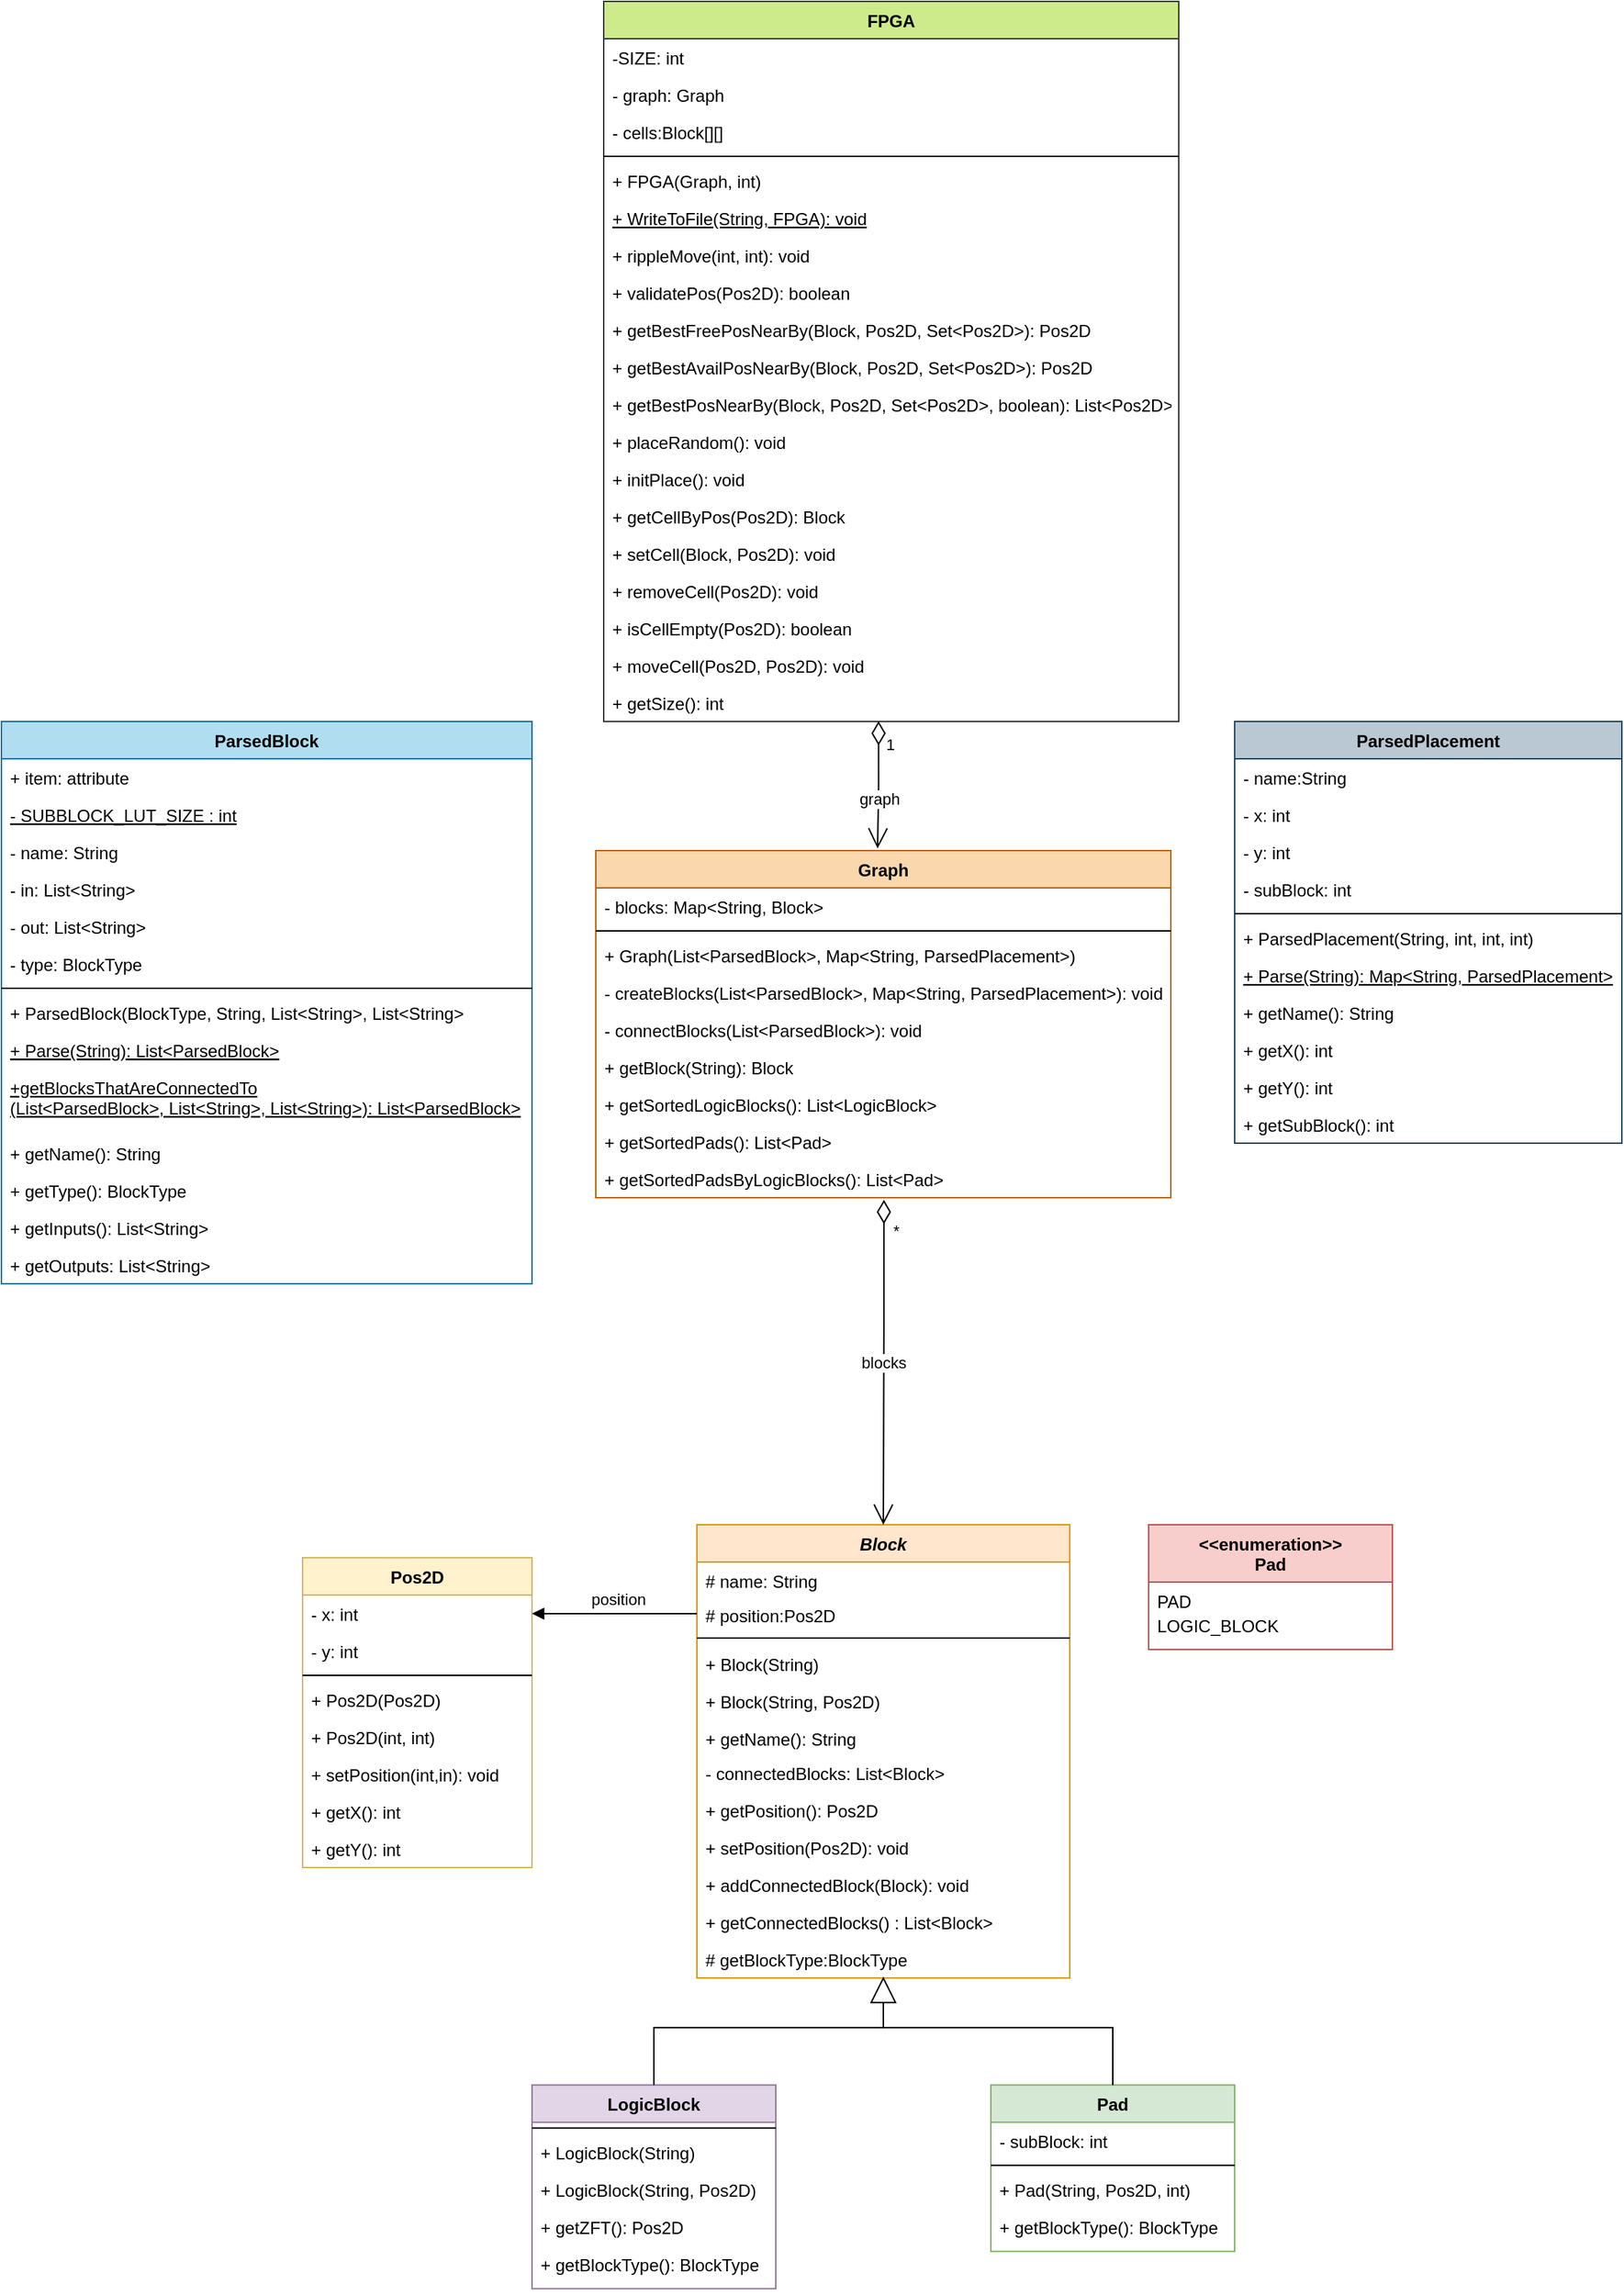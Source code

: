 <mxfile version="16.6.4" type="device"><diagram id="C5RBs43oDa-KdzZeNtuy" name="Page-1"><mxGraphModel dx="3405" dy="2570" grid="1" gridSize="5" guides="1" tooltips="1" connect="1" arrows="1" fold="1" page="1" pageScale="1" pageWidth="827" pageHeight="1169" math="0" shadow="0"><root><mxCell id="WIyWlLk6GJQsqaUBKTNV-0"/><mxCell id="WIyWlLk6GJQsqaUBKTNV-1" parent="WIyWlLk6GJQsqaUBKTNV-0"/><mxCell id="8U-oapkCLH1-JTBRNL6n-4" value="Block" style="swimlane;fontStyle=3;align=center;verticalAlign=top;childLayout=stackLayout;horizontal=1;startSize=26;horizontalStack=0;resizeParent=1;resizeParentMax=0;resizeLast=0;collapsible=1;marginBottom=0;fillColor=#ffe6cc;strokeColor=#d79b00;" parent="WIyWlLk6GJQsqaUBKTNV-1" vertex="1"><mxGeometry x="395" y="680" width="260" height="316" as="geometry"/></mxCell><mxCell id="8U-oapkCLH1-JTBRNL6n-5" value="# name: String" style="text;strokeColor=none;fillColor=none;align=left;verticalAlign=top;spacingLeft=4;spacingRight=4;overflow=hidden;rotatable=0;points=[[0,0.5],[1,0.5]];portConstraint=eastwest;" parent="8U-oapkCLH1-JTBRNL6n-4" vertex="1"><mxGeometry y="26" width="260" height="24" as="geometry"/></mxCell><mxCell id="8U-oapkCLH1-JTBRNL6n-16" value="# position:Pos2D" style="text;strokeColor=none;fillColor=none;align=left;verticalAlign=top;spacingLeft=4;spacingRight=4;overflow=hidden;rotatable=0;points=[[0,0.5],[1,0.5]];portConstraint=eastwest;" parent="8U-oapkCLH1-JTBRNL6n-4" vertex="1"><mxGeometry y="50" width="260" height="24" as="geometry"/></mxCell><mxCell id="8U-oapkCLH1-JTBRNL6n-6" value="" style="line;strokeWidth=1;fillColor=none;align=left;verticalAlign=middle;spacingTop=-1;spacingLeft=3;spacingRight=3;rotatable=0;labelPosition=right;points=[];portConstraint=eastwest;" parent="8U-oapkCLH1-JTBRNL6n-4" vertex="1"><mxGeometry y="74" width="260" height="10" as="geometry"/></mxCell><mxCell id="bsqhXnOTv-hMXxVA7h2I-24" value="+ Block(String)" style="text;strokeColor=none;fillColor=none;align=left;verticalAlign=top;spacingLeft=4;spacingRight=4;overflow=hidden;rotatable=0;points=[[0,0.5],[1,0.5]];portConstraint=eastwest;" vertex="1" parent="8U-oapkCLH1-JTBRNL6n-4"><mxGeometry y="84" width="260" height="26" as="geometry"/></mxCell><mxCell id="bsqhXnOTv-hMXxVA7h2I-27" value="+ Block(String, Pos2D)" style="text;strokeColor=none;fillColor=none;align=left;verticalAlign=top;spacingLeft=4;spacingRight=4;overflow=hidden;rotatable=0;points=[[0,0.5],[1,0.5]];portConstraint=eastwest;" vertex="1" parent="8U-oapkCLH1-JTBRNL6n-4"><mxGeometry y="110" width="260" height="26" as="geometry"/></mxCell><mxCell id="8U-oapkCLH1-JTBRNL6n-7" value="+ getName(): String" style="text;strokeColor=none;fillColor=none;align=left;verticalAlign=top;spacingLeft=4;spacingRight=4;overflow=hidden;rotatable=0;points=[[0,0.5],[1,0.5]];portConstraint=eastwest;" parent="8U-oapkCLH1-JTBRNL6n-4" vertex="1"><mxGeometry y="136" width="260" height="24" as="geometry"/></mxCell><mxCell id="8U-oapkCLH1-JTBRNL6n-18" value="- connectedBlocks: List&lt;Block&gt;" style="text;strokeColor=none;fillColor=none;align=left;verticalAlign=top;spacingLeft=4;spacingRight=4;overflow=hidden;rotatable=0;points=[[0,0.5],[1,0.5]];portConstraint=eastwest;" parent="8U-oapkCLH1-JTBRNL6n-4" vertex="1"><mxGeometry y="160" width="260" height="26" as="geometry"/></mxCell><mxCell id="8U-oapkCLH1-JTBRNL6n-19" value="+ getPosition(): Pos2D " style="text;strokeColor=none;fillColor=none;align=left;verticalAlign=top;spacingLeft=4;spacingRight=4;overflow=hidden;rotatable=0;points=[[0,0.5],[1,0.5]];portConstraint=eastwest;" parent="8U-oapkCLH1-JTBRNL6n-4" vertex="1"><mxGeometry y="186" width="260" height="26" as="geometry"/></mxCell><mxCell id="8U-oapkCLH1-JTBRNL6n-20" value="+ setPosition(Pos2D): void" style="text;strokeColor=none;fillColor=none;align=left;verticalAlign=top;spacingLeft=4;spacingRight=4;overflow=hidden;rotatable=0;points=[[0,0.5],[1,0.5]];portConstraint=eastwest;" parent="8U-oapkCLH1-JTBRNL6n-4" vertex="1"><mxGeometry y="212" width="260" height="26" as="geometry"/></mxCell><mxCell id="8U-oapkCLH1-JTBRNL6n-21" value="+ addConnectedBlock(Block): void" style="text;strokeColor=none;fillColor=none;align=left;verticalAlign=top;spacingLeft=4;spacingRight=4;overflow=hidden;rotatable=0;points=[[0,0.5],[1,0.5]];portConstraint=eastwest;" parent="8U-oapkCLH1-JTBRNL6n-4" vertex="1"><mxGeometry y="238" width="260" height="26" as="geometry"/></mxCell><mxCell id="8U-oapkCLH1-JTBRNL6n-22" value="+ getConnectedBlocks() : List&lt;Block&gt;" style="text;strokeColor=none;fillColor=none;align=left;verticalAlign=top;spacingLeft=4;spacingRight=4;overflow=hidden;rotatable=0;points=[[0,0.5],[1,0.5]];portConstraint=eastwest;" parent="8U-oapkCLH1-JTBRNL6n-4" vertex="1"><mxGeometry y="264" width="260" height="26" as="geometry"/></mxCell><mxCell id="8U-oapkCLH1-JTBRNL6n-23" value="# getBlockType:BlockType" style="text;strokeColor=none;fillColor=none;align=left;verticalAlign=top;spacingLeft=4;spacingRight=4;overflow=hidden;rotatable=0;points=[[0,0.5],[1,0.5]];portConstraint=eastwest;" parent="8U-oapkCLH1-JTBRNL6n-4" vertex="1"><mxGeometry y="290" width="260" height="26" as="geometry"/></mxCell><mxCell id="8U-oapkCLH1-JTBRNL6n-24" value="LogicBlock" style="swimlane;fontStyle=1;align=center;verticalAlign=top;childLayout=stackLayout;horizontal=1;startSize=26;horizontalStack=0;resizeParent=1;resizeParentMax=0;resizeLast=0;collapsible=1;marginBottom=0;fillColor=#e1d5e7;strokeColor=#9673a6;" parent="WIyWlLk6GJQsqaUBKTNV-1" vertex="1"><mxGeometry x="280" y="1070.61" width="170" height="142" as="geometry"/></mxCell><mxCell id="8U-oapkCLH1-JTBRNL6n-26" value="" style="line;strokeWidth=1;fillColor=none;align=left;verticalAlign=middle;spacingTop=-1;spacingLeft=3;spacingRight=3;rotatable=0;labelPosition=right;points=[];portConstraint=eastwest;" parent="8U-oapkCLH1-JTBRNL6n-24" vertex="1"><mxGeometry y="26" width="170" height="8" as="geometry"/></mxCell><mxCell id="bsqhXnOTv-hMXxVA7h2I-30" value="+ LogicBlock(String)" style="text;strokeColor=none;fillColor=none;align=left;verticalAlign=top;spacingLeft=4;spacingRight=4;overflow=hidden;rotatable=0;points=[[0,0.5],[1,0.5]];portConstraint=eastwest;" vertex="1" parent="8U-oapkCLH1-JTBRNL6n-24"><mxGeometry y="34" width="170" height="26" as="geometry"/></mxCell><mxCell id="bsqhXnOTv-hMXxVA7h2I-31" value="+ LogicBlock(String, Pos2D)" style="text;strokeColor=none;fillColor=none;align=left;verticalAlign=top;spacingLeft=4;spacingRight=4;overflow=hidden;rotatable=0;points=[[0,0.5],[1,0.5]];portConstraint=eastwest;" vertex="1" parent="8U-oapkCLH1-JTBRNL6n-24"><mxGeometry y="60" width="170" height="26" as="geometry"/></mxCell><mxCell id="8U-oapkCLH1-JTBRNL6n-27" value="+ getZFT(): Pos2D" style="text;strokeColor=none;fillColor=none;align=left;verticalAlign=top;spacingLeft=4;spacingRight=4;overflow=hidden;rotatable=0;points=[[0,0.5],[1,0.5]];portConstraint=eastwest;" parent="8U-oapkCLH1-JTBRNL6n-24" vertex="1"><mxGeometry y="86" width="170" height="26" as="geometry"/></mxCell><mxCell id="8U-oapkCLH1-JTBRNL6n-28" value="+ getBlockType(): BlockType" style="text;strokeColor=none;fillColor=none;align=left;verticalAlign=top;spacingLeft=4;spacingRight=4;overflow=hidden;rotatable=0;points=[[0,0.5],[1,0.5]];portConstraint=eastwest;" parent="8U-oapkCLH1-JTBRNL6n-24" vertex="1"><mxGeometry y="112" width="170" height="30" as="geometry"/></mxCell><mxCell id="8U-oapkCLH1-JTBRNL6n-29" value="Pad" style="swimlane;fontStyle=1;align=center;verticalAlign=top;childLayout=stackLayout;horizontal=1;startSize=26;horizontalStack=0;resizeParent=1;resizeParentMax=0;resizeLast=0;collapsible=1;marginBottom=0;fillColor=#d5e8d4;strokeColor=#82b366;" parent="WIyWlLk6GJQsqaUBKTNV-1" vertex="1"><mxGeometry x="600" y="1070.61" width="170" height="116" as="geometry"/></mxCell><mxCell id="8U-oapkCLH1-JTBRNL6n-33" value="- subBlock: int" style="text;align=left;verticalAlign=top;spacingLeft=4;spacingRight=4;overflow=hidden;rotatable=0;points=[[0,0.5],[1,0.5]];portConstraint=eastwest;" parent="8U-oapkCLH1-JTBRNL6n-29" vertex="1"><mxGeometry y="26" width="170" height="26" as="geometry"/></mxCell><mxCell id="8U-oapkCLH1-JTBRNL6n-30" value="" style="line;strokeWidth=1;fillColor=none;align=left;verticalAlign=middle;spacingTop=-1;spacingLeft=3;spacingRight=3;rotatable=0;labelPosition=right;points=[];portConstraint=eastwest;" parent="8U-oapkCLH1-JTBRNL6n-29" vertex="1"><mxGeometry y="52" width="170" height="8" as="geometry"/></mxCell><mxCell id="bsqhXnOTv-hMXxVA7h2I-28" value="+ Pad(String, Pos2D, int)" style="text;strokeColor=none;fillColor=none;align=left;verticalAlign=top;spacingLeft=4;spacingRight=4;overflow=hidden;rotatable=0;points=[[0,0.5],[1,0.5]];portConstraint=eastwest;" vertex="1" parent="8U-oapkCLH1-JTBRNL6n-29"><mxGeometry y="60" width="170" height="26" as="geometry"/></mxCell><mxCell id="8U-oapkCLH1-JTBRNL6n-32" value="+ getBlockType(): BlockType" style="text;strokeColor=none;fillColor=none;align=left;verticalAlign=top;spacingLeft=4;spacingRight=4;overflow=hidden;rotatable=0;points=[[0,0.5],[1,0.5]];portConstraint=eastwest;" parent="8U-oapkCLH1-JTBRNL6n-29" vertex="1"><mxGeometry y="86" width="170" height="30" as="geometry"/></mxCell><mxCell id="8U-oapkCLH1-JTBRNL6n-34" value="" style="endArrow=block;endSize=16;endFill=0;html=1;rounded=0;exitX=0.5;exitY=0;exitDx=0;exitDy=0;" parent="WIyWlLk6GJQsqaUBKTNV-1" source="8U-oapkCLH1-JTBRNL6n-24" edge="1"><mxGeometry x="-0.285" y="47" width="160" relative="1" as="geometry"><mxPoint x="585" y="1290.61" as="sourcePoint"/><mxPoint x="525" y="995" as="targetPoint"/><Array as="points"><mxPoint x="365" y="1030.61"/><mxPoint x="525" y="1030.61"/></Array><mxPoint as="offset"/></mxGeometry></mxCell><mxCell id="8U-oapkCLH1-JTBRNL6n-37" value="" style="endArrow=none;html=1;rounded=0;entryX=0.5;entryY=0;entryDx=0;entryDy=0;" parent="WIyWlLk6GJQsqaUBKTNV-1" target="8U-oapkCLH1-JTBRNL6n-29" edge="1"><mxGeometry width="50" height="50" relative="1" as="geometry"><mxPoint x="525" y="1030.61" as="sourcePoint"/><mxPoint x="685" y="1030.61" as="targetPoint"/><Array as="points"><mxPoint x="685" y="1030.61"/></Array></mxGeometry></mxCell><mxCell id="8U-oapkCLH1-JTBRNL6n-38" value="Pos2D" style="swimlane;fontStyle=1;align=center;verticalAlign=top;childLayout=stackLayout;horizontal=1;startSize=26;horizontalStack=0;resizeParent=1;resizeParentMax=0;resizeLast=0;collapsible=1;marginBottom=0;fillColor=#fff2cc;strokeColor=#d6b656;" parent="WIyWlLk6GJQsqaUBKTNV-1" vertex="1"><mxGeometry x="120" y="703" width="160" height="216" as="geometry"/></mxCell><mxCell id="8U-oapkCLH1-JTBRNL6n-39" value="- x: int" style="text;strokeColor=none;fillColor=none;align=left;verticalAlign=top;spacingLeft=4;spacingRight=4;overflow=hidden;rotatable=0;points=[[0,0.5],[1,0.5]];portConstraint=eastwest;" parent="8U-oapkCLH1-JTBRNL6n-38" vertex="1"><mxGeometry y="26" width="160" height="26" as="geometry"/></mxCell><mxCell id="8U-oapkCLH1-JTBRNL6n-42" value="- y: int" style="text;strokeColor=none;fillColor=none;align=left;verticalAlign=top;spacingLeft=4;spacingRight=4;overflow=hidden;rotatable=0;points=[[0,0.5],[1,0.5]];portConstraint=eastwest;" parent="8U-oapkCLH1-JTBRNL6n-38" vertex="1"><mxGeometry y="52" width="160" height="26" as="geometry"/></mxCell><mxCell id="8U-oapkCLH1-JTBRNL6n-40" value="" style="line;strokeWidth=1;fillColor=none;align=left;verticalAlign=middle;spacingTop=-1;spacingLeft=3;spacingRight=3;rotatable=0;labelPosition=right;points=[];portConstraint=eastwest;" parent="8U-oapkCLH1-JTBRNL6n-38" vertex="1"><mxGeometry y="78" width="160" height="8" as="geometry"/></mxCell><mxCell id="bsqhXnOTv-hMXxVA7h2I-32" value="+ Pos2D(Pos2D)" style="text;strokeColor=none;fillColor=none;align=left;verticalAlign=top;spacingLeft=4;spacingRight=4;overflow=hidden;rotatable=0;points=[[0,0.5],[1,0.5]];portConstraint=eastwest;" vertex="1" parent="8U-oapkCLH1-JTBRNL6n-38"><mxGeometry y="86" width="160" height="26" as="geometry"/></mxCell><mxCell id="bsqhXnOTv-hMXxVA7h2I-33" value="+ Pos2D(int, int)" style="text;strokeColor=none;fillColor=none;align=left;verticalAlign=top;spacingLeft=4;spacingRight=4;overflow=hidden;rotatable=0;points=[[0,0.5],[1,0.5]];portConstraint=eastwest;" vertex="1" parent="8U-oapkCLH1-JTBRNL6n-38"><mxGeometry y="112" width="160" height="26" as="geometry"/></mxCell><mxCell id="8U-oapkCLH1-JTBRNL6n-41" value="+ setPosition(int,in): void" style="text;strokeColor=none;fillColor=none;align=left;verticalAlign=top;spacingLeft=4;spacingRight=4;overflow=hidden;rotatable=0;points=[[0,0.5],[1,0.5]];portConstraint=eastwest;" parent="8U-oapkCLH1-JTBRNL6n-38" vertex="1"><mxGeometry y="138" width="160" height="26" as="geometry"/></mxCell><mxCell id="8U-oapkCLH1-JTBRNL6n-43" value="+ getX(): int" style="text;strokeColor=none;fillColor=none;align=left;verticalAlign=top;spacingLeft=4;spacingRight=4;overflow=hidden;rotatable=0;points=[[0,0.5],[1,0.5]];portConstraint=eastwest;" parent="8U-oapkCLH1-JTBRNL6n-38" vertex="1"><mxGeometry y="164" width="160" height="26" as="geometry"/></mxCell><mxCell id="8U-oapkCLH1-JTBRNL6n-45" value="+ getY(): int" style="text;strokeColor=none;fillColor=none;align=left;verticalAlign=top;spacingLeft=4;spacingRight=4;overflow=hidden;rotatable=0;points=[[0,0.5],[1,0.5]];portConstraint=eastwest;" parent="8U-oapkCLH1-JTBRNL6n-38" vertex="1"><mxGeometry y="190" width="160" height="26" as="geometry"/></mxCell><mxCell id="8U-oapkCLH1-JTBRNL6n-60" value="&lt;&lt;enumeration&gt;&gt;&#xA;Pad" style="swimlane;fontStyle=1;align=center;verticalAlign=top;childLayout=stackLayout;horizontal=1;startSize=40;horizontalStack=0;resizeParent=1;resizeParentMax=0;resizeLast=0;collapsible=1;marginBottom=0;fillColor=#f8cecc;strokeColor=#b85450;" parent="WIyWlLk6GJQsqaUBKTNV-1" vertex="1"><mxGeometry x="710" y="680" width="170" height="87" as="geometry"><mxRectangle x="610" y="65" width="130" height="40" as="alternateBounds"/></mxGeometry></mxCell><mxCell id="8U-oapkCLH1-JTBRNL6n-61" value="PAD" style="text;align=left;verticalAlign=top;spacingLeft=4;spacingRight=4;overflow=hidden;rotatable=0;points=[[0,0.5],[1,0.5]];portConstraint=eastwest;" parent="8U-oapkCLH1-JTBRNL6n-60" vertex="1"><mxGeometry y="40" width="170" height="17" as="geometry"/></mxCell><mxCell id="8U-oapkCLH1-JTBRNL6n-63" value="LOGIC_BLOCK" style="text;strokeColor=none;fillColor=none;align=left;verticalAlign=top;spacingLeft=4;spacingRight=4;overflow=hidden;rotatable=0;points=[[0,0.5],[1,0.5]];portConstraint=eastwest;" parent="8U-oapkCLH1-JTBRNL6n-60" vertex="1"><mxGeometry y="57" width="170" height="30" as="geometry"/></mxCell><mxCell id="8U-oapkCLH1-JTBRNL6n-68" value="Graph" style="swimlane;fontStyle=1;align=center;verticalAlign=top;childLayout=stackLayout;horizontal=1;startSize=26;horizontalStack=0;resizeParent=1;resizeParentMax=0;resizeLast=0;collapsible=1;marginBottom=0;fillColor=#fad7ac;strokeColor=#b46504;" parent="WIyWlLk6GJQsqaUBKTNV-1" vertex="1"><mxGeometry x="324.5" y="210" width="401" height="242" as="geometry"/></mxCell><mxCell id="8U-oapkCLH1-JTBRNL6n-69" value="- blocks: Map&lt;String, Block&gt;" style="text;strokeColor=none;fillColor=none;align=left;verticalAlign=top;spacingLeft=4;spacingRight=4;overflow=hidden;rotatable=0;points=[[0,0.5],[1,0.5]];portConstraint=eastwest;" parent="8U-oapkCLH1-JTBRNL6n-68" vertex="1"><mxGeometry y="26" width="401" height="26" as="geometry"/></mxCell><mxCell id="8U-oapkCLH1-JTBRNL6n-70" value="" style="line;strokeWidth=1;fillColor=none;align=left;verticalAlign=middle;spacingTop=-1;spacingLeft=3;spacingRight=3;rotatable=0;labelPosition=right;points=[];portConstraint=eastwest;" parent="8U-oapkCLH1-JTBRNL6n-68" vertex="1"><mxGeometry y="52" width="401" height="8" as="geometry"/></mxCell><mxCell id="bsqhXnOTv-hMXxVA7h2I-34" value="+ Graph(List&lt;ParsedBlock&gt;, Map&lt;String, ParsedPlacement&gt;)" style="text;strokeColor=none;fillColor=none;align=left;verticalAlign=top;spacingLeft=4;spacingRight=4;overflow=hidden;rotatable=0;points=[[0,0.5],[1,0.5]];portConstraint=eastwest;" vertex="1" parent="8U-oapkCLH1-JTBRNL6n-68"><mxGeometry y="60" width="401" height="26" as="geometry"/></mxCell><mxCell id="8U-oapkCLH1-JTBRNL6n-71" value="- createBlocks(List&lt;ParsedBlock&gt;, Map&lt;String, ParsedPlacement&gt;): void" style="text;strokeColor=none;fillColor=none;align=left;verticalAlign=top;spacingLeft=4;spacingRight=4;overflow=hidden;rotatable=0;points=[[0,0.5],[1,0.5]];portConstraint=eastwest;" parent="8U-oapkCLH1-JTBRNL6n-68" vertex="1"><mxGeometry y="86" width="401" height="26" as="geometry"/></mxCell><mxCell id="8U-oapkCLH1-JTBRNL6n-72" value="- connectBlocks(List&lt;ParsedBlock&gt;): void " style="text;strokeColor=none;fillColor=none;align=left;verticalAlign=top;spacingLeft=4;spacingRight=4;overflow=hidden;rotatable=0;points=[[0,0.5],[1,0.5]];portConstraint=eastwest;" parent="8U-oapkCLH1-JTBRNL6n-68" vertex="1"><mxGeometry y="112" width="401" height="26" as="geometry"/></mxCell><mxCell id="8U-oapkCLH1-JTBRNL6n-76" value="+ getBlock(String): Block" style="text;strokeColor=none;fillColor=none;align=left;verticalAlign=top;spacingLeft=4;spacingRight=4;overflow=hidden;rotatable=0;points=[[0,0.5],[1,0.5]];portConstraint=eastwest;" parent="8U-oapkCLH1-JTBRNL6n-68" vertex="1"><mxGeometry y="138" width="401" height="26" as="geometry"/></mxCell><mxCell id="8U-oapkCLH1-JTBRNL6n-73" value="+ getSortedLogicBlocks(): List&lt;LogicBlock&gt; " style="text;strokeColor=none;fillColor=none;align=left;verticalAlign=top;spacingLeft=4;spacingRight=4;overflow=hidden;rotatable=0;points=[[0,0.5],[1,0.5]];portConstraint=eastwest;" parent="8U-oapkCLH1-JTBRNL6n-68" vertex="1"><mxGeometry y="164" width="401" height="26" as="geometry"/></mxCell><mxCell id="8U-oapkCLH1-JTBRNL6n-74" value="+ getSortedPads(): List&lt;Pad&gt;" style="text;strokeColor=none;fillColor=none;align=left;verticalAlign=top;spacingLeft=4;spacingRight=4;overflow=hidden;rotatable=0;points=[[0,0.5],[1,0.5]];portConstraint=eastwest;" parent="8U-oapkCLH1-JTBRNL6n-68" vertex="1"><mxGeometry y="190" width="401" height="26" as="geometry"/></mxCell><mxCell id="8U-oapkCLH1-JTBRNL6n-75" value="+ getSortedPadsByLogicBlocks(): List&lt;Pad&gt;" style="text;strokeColor=none;fillColor=none;align=left;verticalAlign=top;spacingLeft=4;spacingRight=4;overflow=hidden;rotatable=0;points=[[0,0.5],[1,0.5]];portConstraint=eastwest;" parent="8U-oapkCLH1-JTBRNL6n-68" vertex="1"><mxGeometry y="216" width="401" height="26" as="geometry"/></mxCell><mxCell id="8U-oapkCLH1-JTBRNL6n-77" value="&lt;div&gt;position&lt;/div&gt;" style="html=1;verticalAlign=bottom;endArrow=block;rounded=0;exitX=0;exitY=0.5;exitDx=0;exitDy=0;entryX=1;entryY=0.5;entryDx=0;entryDy=0;" parent="WIyWlLk6GJQsqaUBKTNV-1" source="8U-oapkCLH1-JTBRNL6n-16" target="8U-oapkCLH1-JTBRNL6n-39" edge="1"><mxGeometry x="-0.043" y="-1" width="80" relative="1" as="geometry"><mxPoint x="485" y="705" as="sourcePoint"/><mxPoint x="310" y="745" as="targetPoint"/><Array as="points"/><mxPoint as="offset"/></mxGeometry></mxCell><mxCell id="8U-oapkCLH1-JTBRNL6n-78" value="blocks" style="endArrow=open;html=1;endSize=12;startArrow=diamondThin;startSize=14;startFill=0;edgeStyle=orthogonalEdgeStyle;rounded=0;entryX=0.5;entryY=0;entryDx=0;entryDy=0;exitX=0.501;exitY=1.056;exitDx=0;exitDy=0;exitPerimeter=0;" parent="WIyWlLk6GJQsqaUBKTNV-1" source="8U-oapkCLH1-JTBRNL6n-75" target="8U-oapkCLH1-JTBRNL6n-4" edge="1"><mxGeometry relative="1" as="geometry"><mxPoint x="515" y="540" as="sourcePoint"/><mxPoint x="645" y="596" as="targetPoint"/><Array as="points"><mxPoint x="525" y="540"/><mxPoint x="525" y="540"/></Array></mxGeometry></mxCell><mxCell id="8U-oapkCLH1-JTBRNL6n-79" value="*" style="edgeLabel;resizable=0;html=1;align=left;verticalAlign=top;fillColor=none;" parent="8U-oapkCLH1-JTBRNL6n-78" connectable="0" vertex="1"><mxGeometry x="-1" relative="1" as="geometry"><mxPoint x="5" y="9" as="offset"/></mxGeometry></mxCell><mxCell id="8U-oapkCLH1-JTBRNL6n-81" value="ParsedBlock" style="swimlane;fontStyle=1;align=center;verticalAlign=top;childLayout=stackLayout;horizontal=1;startSize=26;horizontalStack=0;resizeParent=1;resizeParentMax=0;resizeLast=0;collapsible=1;marginBottom=0;fillColor=#b1ddf0;strokeColor=#10739e;" parent="WIyWlLk6GJQsqaUBKTNV-1" vertex="1"><mxGeometry x="-90" y="120" width="370" height="392" as="geometry"/></mxCell><mxCell id="8U-oapkCLH1-JTBRNL6n-100" value="+ item: attribute" style="text;strokeColor=none;fillColor=none;align=left;verticalAlign=top;spacingLeft=4;spacingRight=4;overflow=hidden;rotatable=0;points=[[0,0.5],[1,0.5]];portConstraint=eastwest;" parent="8U-oapkCLH1-JTBRNL6n-81" vertex="1"><mxGeometry y="26" width="370" height="26" as="geometry"/></mxCell><mxCell id="8U-oapkCLH1-JTBRNL6n-101" value="- SUBBLOCK_LUT_SIZE : int" style="text;strokeColor=none;fillColor=none;align=left;verticalAlign=top;spacingLeft=4;spacingRight=4;overflow=hidden;rotatable=0;points=[[0,0.5],[1,0.5]];portConstraint=eastwest;fontStyle=4" parent="8U-oapkCLH1-JTBRNL6n-81" vertex="1"><mxGeometry y="52" width="370" height="26" as="geometry"/></mxCell><mxCell id="8U-oapkCLH1-JTBRNL6n-82" value="- name: String" style="text;strokeColor=none;fillColor=none;align=left;verticalAlign=top;spacingLeft=4;spacingRight=4;overflow=hidden;rotatable=0;points=[[0,0.5],[1,0.5]];portConstraint=eastwest;" parent="8U-oapkCLH1-JTBRNL6n-81" vertex="1"><mxGeometry y="78" width="370" height="26" as="geometry"/></mxCell><mxCell id="8U-oapkCLH1-JTBRNL6n-83" value="- in: List&lt;String&gt;" style="text;strokeColor=none;fillColor=none;align=left;verticalAlign=top;spacingLeft=4;spacingRight=4;overflow=hidden;rotatable=0;points=[[0,0.5],[1,0.5]];portConstraint=eastwest;" parent="8U-oapkCLH1-JTBRNL6n-81" vertex="1"><mxGeometry y="104" width="370" height="26" as="geometry"/></mxCell><mxCell id="8U-oapkCLH1-JTBRNL6n-95" value="- out: List&lt;String&gt;" style="text;strokeColor=none;fillColor=none;align=left;verticalAlign=top;spacingLeft=4;spacingRight=4;overflow=hidden;rotatable=0;points=[[0,0.5],[1,0.5]];portConstraint=eastwest;" parent="8U-oapkCLH1-JTBRNL6n-81" vertex="1"><mxGeometry y="130" width="370" height="26" as="geometry"/></mxCell><mxCell id="8U-oapkCLH1-JTBRNL6n-96" value="- type: BlockType" style="text;strokeColor=none;fillColor=none;align=left;verticalAlign=top;spacingLeft=4;spacingRight=4;overflow=hidden;rotatable=0;points=[[0,0.5],[1,0.5]];portConstraint=eastwest;" parent="8U-oapkCLH1-JTBRNL6n-81" vertex="1"><mxGeometry y="156" width="370" height="26" as="geometry"/></mxCell><mxCell id="8U-oapkCLH1-JTBRNL6n-84" value="" style="line;strokeWidth=1;fillColor=none;align=left;verticalAlign=middle;spacingTop=-1;spacingLeft=3;spacingRight=3;rotatable=0;labelPosition=right;points=[];portConstraint=eastwest;" parent="8U-oapkCLH1-JTBRNL6n-81" vertex="1"><mxGeometry y="182" width="370" height="8" as="geometry"/></mxCell><mxCell id="bsqhXnOTv-hMXxVA7h2I-35" value="+ ParsedBlock(BlockType, String, List&lt;String&gt;, List&lt;String&gt;" style="text;strokeColor=none;fillColor=none;align=left;verticalAlign=top;spacingLeft=4;spacingRight=4;overflow=hidden;rotatable=0;points=[[0,0.5],[1,0.5]];portConstraint=eastwest;" vertex="1" parent="8U-oapkCLH1-JTBRNL6n-81"><mxGeometry y="190" width="370" height="26" as="geometry"/></mxCell><mxCell id="8U-oapkCLH1-JTBRNL6n-98" value="+ Parse(String): List&lt;ParsedBlock&gt; " style="text;strokeColor=none;fillColor=none;align=left;verticalAlign=top;spacingLeft=4;spacingRight=4;overflow=hidden;rotatable=0;points=[[0,0.5],[1,0.5]];portConstraint=eastwest;fontStyle=4" parent="8U-oapkCLH1-JTBRNL6n-81" vertex="1"><mxGeometry y="216" width="370" height="26" as="geometry"/></mxCell><mxCell id="8U-oapkCLH1-JTBRNL6n-99" value="+getBlocksThatAreConnectedTo&#xA;(List&lt;ParsedBlock&gt;, List&lt;String&gt;, List&lt;String&gt;): List&lt;ParsedBlock&gt;" style="text;strokeColor=none;fillColor=none;align=left;verticalAlign=top;spacingLeft=4;spacingRight=4;overflow=hidden;rotatable=0;points=[[0,0.5],[1,0.5]];portConstraint=eastwest;fontStyle=4" parent="8U-oapkCLH1-JTBRNL6n-81" vertex="1"><mxGeometry y="242" width="370" height="46" as="geometry"/></mxCell><mxCell id="8U-oapkCLH1-JTBRNL6n-97" value="+ getName(): String" style="text;strokeColor=none;fillColor=none;align=left;verticalAlign=top;spacingLeft=4;spacingRight=4;overflow=hidden;rotatable=0;points=[[0,0.5],[1,0.5]];portConstraint=eastwest;" parent="8U-oapkCLH1-JTBRNL6n-81" vertex="1"><mxGeometry y="288" width="370" height="26" as="geometry"/></mxCell><mxCell id="8U-oapkCLH1-JTBRNL6n-85" value="+ getType(): BlockType" style="text;strokeColor=none;fillColor=none;align=left;verticalAlign=top;spacingLeft=4;spacingRight=4;overflow=hidden;rotatable=0;points=[[0,0.5],[1,0.5]];portConstraint=eastwest;" parent="8U-oapkCLH1-JTBRNL6n-81" vertex="1"><mxGeometry y="314" width="370" height="26" as="geometry"/></mxCell><mxCell id="8U-oapkCLH1-JTBRNL6n-86" value="+ getInputs(): List&lt;String&gt;" style="text;strokeColor=none;fillColor=none;align=left;verticalAlign=top;spacingLeft=4;spacingRight=4;overflow=hidden;rotatable=0;points=[[0,0.5],[1,0.5]];portConstraint=eastwest;" parent="8U-oapkCLH1-JTBRNL6n-81" vertex="1"><mxGeometry y="340" width="370" height="26" as="geometry"/></mxCell><mxCell id="8U-oapkCLH1-JTBRNL6n-87" value="+ getOutputs: List&lt;String&gt;" style="text;strokeColor=none;fillColor=none;align=left;verticalAlign=top;spacingLeft=4;spacingRight=4;overflow=hidden;rotatable=0;points=[[0,0.5],[1,0.5]];portConstraint=eastwest;" parent="8U-oapkCLH1-JTBRNL6n-81" vertex="1"><mxGeometry y="366" width="370" height="26" as="geometry"/></mxCell><mxCell id="8U-oapkCLH1-JTBRNL6n-88" value="ParsedPlacement" style="swimlane;fontStyle=1;align=center;verticalAlign=top;childLayout=stackLayout;horizontal=1;startSize=26;horizontalStack=0;resizeParent=1;resizeParentMax=0;resizeLast=0;collapsible=1;marginBottom=0;fillColor=#bac8d3;strokeColor=#23445d;" parent="WIyWlLk6GJQsqaUBKTNV-1" vertex="1"><mxGeometry x="770" y="120" width="270" height="294" as="geometry"/></mxCell><mxCell id="8U-oapkCLH1-JTBRNL6n-89" value="- name:String" style="text;strokeColor=none;fillColor=none;align=left;verticalAlign=top;spacingLeft=4;spacingRight=4;overflow=hidden;rotatable=0;points=[[0,0.5],[1,0.5]];portConstraint=eastwest;" parent="8U-oapkCLH1-JTBRNL6n-88" vertex="1"><mxGeometry y="26" width="270" height="26" as="geometry"/></mxCell><mxCell id="8U-oapkCLH1-JTBRNL6n-90" value="- x: int" style="text;strokeColor=none;fillColor=none;align=left;verticalAlign=top;spacingLeft=4;spacingRight=4;overflow=hidden;rotatable=0;points=[[0,0.5],[1,0.5]];portConstraint=eastwest;" parent="8U-oapkCLH1-JTBRNL6n-88" vertex="1"><mxGeometry y="52" width="270" height="26" as="geometry"/></mxCell><mxCell id="8U-oapkCLH1-JTBRNL6n-103" value="- y: int" style="text;strokeColor=none;fillColor=none;align=left;verticalAlign=top;spacingLeft=4;spacingRight=4;overflow=hidden;rotatable=0;points=[[0,0.5],[1,0.5]];portConstraint=eastwest;" parent="8U-oapkCLH1-JTBRNL6n-88" vertex="1"><mxGeometry y="78" width="270" height="26" as="geometry"/></mxCell><mxCell id="8U-oapkCLH1-JTBRNL6n-104" value="- subBlock: int" style="text;strokeColor=none;fillColor=none;align=left;verticalAlign=top;spacingLeft=4;spacingRight=4;overflow=hidden;rotatable=0;points=[[0,0.5],[1,0.5]];portConstraint=eastwest;" parent="8U-oapkCLH1-JTBRNL6n-88" vertex="1"><mxGeometry y="104" width="270" height="26" as="geometry"/></mxCell><mxCell id="8U-oapkCLH1-JTBRNL6n-91" value="" style="line;strokeWidth=1;fillColor=none;align=left;verticalAlign=middle;spacingTop=-1;spacingLeft=3;spacingRight=3;rotatable=0;labelPosition=right;points=[];portConstraint=eastwest;" parent="8U-oapkCLH1-JTBRNL6n-88" vertex="1"><mxGeometry y="130" width="270" height="8" as="geometry"/></mxCell><mxCell id="bsqhXnOTv-hMXxVA7h2I-36" value="+ ParsedPlacement(String, int, int, int)" style="text;strokeColor=none;fillColor=none;align=left;verticalAlign=top;spacingLeft=4;spacingRight=4;overflow=hidden;rotatable=0;points=[[0,0.5],[1,0.5]];portConstraint=eastwest;" vertex="1" parent="8U-oapkCLH1-JTBRNL6n-88"><mxGeometry y="138" width="270" height="26" as="geometry"/></mxCell><mxCell id="8U-oapkCLH1-JTBRNL6n-106" value="+ Parse(String): Map&lt;String, ParsedPlacement&gt;" style="text;strokeColor=none;fillColor=none;align=left;verticalAlign=top;spacingLeft=4;spacingRight=4;overflow=hidden;rotatable=0;points=[[0,0.5],[1,0.5]];portConstraint=eastwest;fontStyle=4" parent="8U-oapkCLH1-JTBRNL6n-88" vertex="1"><mxGeometry y="164" width="270" height="26" as="geometry"/></mxCell><mxCell id="8U-oapkCLH1-JTBRNL6n-92" value="+ getName(): String" style="text;strokeColor=none;fillColor=none;align=left;verticalAlign=top;spacingLeft=4;spacingRight=4;overflow=hidden;rotatable=0;points=[[0,0.5],[1,0.5]];portConstraint=eastwest;" parent="8U-oapkCLH1-JTBRNL6n-88" vertex="1"><mxGeometry y="190" width="270" height="26" as="geometry"/></mxCell><mxCell id="8U-oapkCLH1-JTBRNL6n-93" value="+ getX(): int" style="text;strokeColor=none;fillColor=none;align=left;verticalAlign=top;spacingLeft=4;spacingRight=4;overflow=hidden;rotatable=0;points=[[0,0.5],[1,0.5]];portConstraint=eastwest;" parent="8U-oapkCLH1-JTBRNL6n-88" vertex="1"><mxGeometry y="216" width="270" height="26" as="geometry"/></mxCell><mxCell id="8U-oapkCLH1-JTBRNL6n-94" value="+ getY(): int" style="text;strokeColor=none;fillColor=none;align=left;verticalAlign=top;spacingLeft=4;spacingRight=4;overflow=hidden;rotatable=0;points=[[0,0.5],[1,0.5]];portConstraint=eastwest;" parent="8U-oapkCLH1-JTBRNL6n-88" vertex="1"><mxGeometry y="242" width="270" height="26" as="geometry"/></mxCell><mxCell id="8U-oapkCLH1-JTBRNL6n-105" value="+ getSubBlock(): int" style="text;strokeColor=none;fillColor=none;align=left;verticalAlign=top;spacingLeft=4;spacingRight=4;overflow=hidden;rotatable=0;points=[[0,0.5],[1,0.5]];portConstraint=eastwest;" parent="8U-oapkCLH1-JTBRNL6n-88" vertex="1"><mxGeometry y="268" width="270" height="26" as="geometry"/></mxCell><mxCell id="bsqhXnOTv-hMXxVA7h2I-0" value="FPGA" style="swimlane;fontStyle=1;align=center;verticalAlign=top;childLayout=stackLayout;horizontal=1;startSize=26;horizontalStack=0;resizeParent=1;resizeParentMax=0;resizeLast=0;collapsible=1;marginBottom=0;fillColor=#cdeb8b;strokeColor=#36393d;" vertex="1" parent="WIyWlLk6GJQsqaUBKTNV-1"><mxGeometry x="330" y="-382" width="401" height="502" as="geometry"/></mxCell><mxCell id="bsqhXnOTv-hMXxVA7h2I-1" value="-SIZE: int" style="text;strokeColor=none;fillColor=none;align=left;verticalAlign=top;spacingLeft=4;spacingRight=4;overflow=hidden;rotatable=0;points=[[0,0.5],[1,0.5]];portConstraint=eastwest;" vertex="1" parent="bsqhXnOTv-hMXxVA7h2I-0"><mxGeometry y="26" width="401" height="26" as="geometry"/></mxCell><mxCell id="bsqhXnOTv-hMXxVA7h2I-9" value="- graph: Graph" style="text;strokeColor=none;fillColor=none;align=left;verticalAlign=top;spacingLeft=4;spacingRight=4;overflow=hidden;rotatable=0;points=[[0,0.5],[1,0.5]];portConstraint=eastwest;" vertex="1" parent="bsqhXnOTv-hMXxVA7h2I-0"><mxGeometry y="52" width="401" height="26" as="geometry"/></mxCell><mxCell id="bsqhXnOTv-hMXxVA7h2I-10" value="- cells:Block[][]" style="text;strokeColor=none;fillColor=none;align=left;verticalAlign=top;spacingLeft=4;spacingRight=4;overflow=hidden;rotatable=0;points=[[0,0.5],[1,0.5]];portConstraint=eastwest;" vertex="1" parent="bsqhXnOTv-hMXxVA7h2I-0"><mxGeometry y="78" width="401" height="26" as="geometry"/></mxCell><mxCell id="bsqhXnOTv-hMXxVA7h2I-2" value="" style="line;strokeWidth=1;fillColor=none;align=left;verticalAlign=middle;spacingTop=-1;spacingLeft=3;spacingRight=3;rotatable=0;labelPosition=right;points=[];portConstraint=eastwest;" vertex="1" parent="bsqhXnOTv-hMXxVA7h2I-0"><mxGeometry y="104" width="401" height="8" as="geometry"/></mxCell><mxCell id="bsqhXnOTv-hMXxVA7h2I-3" value="+ FPGA(Graph, int) " style="text;strokeColor=none;fillColor=none;align=left;verticalAlign=top;spacingLeft=4;spacingRight=4;overflow=hidden;rotatable=0;points=[[0,0.5],[1,0.5]];portConstraint=eastwest;" vertex="1" parent="bsqhXnOTv-hMXxVA7h2I-0"><mxGeometry y="112" width="401" height="26" as="geometry"/></mxCell><mxCell id="bsqhXnOTv-hMXxVA7h2I-4" value="+ WriteToFile(String, FPGA): void" style="text;strokeColor=none;fillColor=none;align=left;verticalAlign=top;spacingLeft=4;spacingRight=4;overflow=hidden;rotatable=0;points=[[0,0.5],[1,0.5]];portConstraint=eastwest;fontStyle=4" vertex="1" parent="bsqhXnOTv-hMXxVA7h2I-0"><mxGeometry y="138" width="401" height="26" as="geometry"/></mxCell><mxCell id="bsqhXnOTv-hMXxVA7h2I-5" value="+ rippleMove(int, int): void" style="text;strokeColor=none;fillColor=none;align=left;verticalAlign=top;spacingLeft=4;spacingRight=4;overflow=hidden;rotatable=0;points=[[0,0.5],[1,0.5]];portConstraint=eastwest;" vertex="1" parent="bsqhXnOTv-hMXxVA7h2I-0"><mxGeometry y="164" width="401" height="26" as="geometry"/></mxCell><mxCell id="bsqhXnOTv-hMXxVA7h2I-6" value="+ validatePos(Pos2D): boolean" style="text;strokeColor=none;fillColor=none;align=left;verticalAlign=top;spacingLeft=4;spacingRight=4;overflow=hidden;rotatable=0;points=[[0,0.5],[1,0.5]];portConstraint=eastwest;" vertex="1" parent="bsqhXnOTv-hMXxVA7h2I-0"><mxGeometry y="190" width="401" height="26" as="geometry"/></mxCell><mxCell id="bsqhXnOTv-hMXxVA7h2I-7" value="+ getBestFreePosNearBy(Block, Pos2D, Set&lt;Pos2D&gt;): Pos2D" style="text;strokeColor=none;fillColor=none;align=left;verticalAlign=top;spacingLeft=4;spacingRight=4;overflow=hidden;rotatable=0;points=[[0,0.5],[1,0.5]];portConstraint=eastwest;" vertex="1" parent="bsqhXnOTv-hMXxVA7h2I-0"><mxGeometry y="216" width="401" height="26" as="geometry"/></mxCell><mxCell id="bsqhXnOTv-hMXxVA7h2I-8" value="+ getBestAvailPosNearBy(Block, Pos2D, Set&lt;Pos2D&gt;): Pos2D" style="text;strokeColor=none;fillColor=none;align=left;verticalAlign=top;spacingLeft=4;spacingRight=4;overflow=hidden;rotatable=0;points=[[0,0.5],[1,0.5]];portConstraint=eastwest;" vertex="1" parent="bsqhXnOTv-hMXxVA7h2I-0"><mxGeometry y="242" width="401" height="26" as="geometry"/></mxCell><mxCell id="bsqhXnOTv-hMXxVA7h2I-11" value="+ getBestPosNearBy(Block, Pos2D, Set&lt;Pos2D&gt;, boolean): List&lt;Pos2D&gt;" style="text;strokeColor=none;fillColor=none;align=left;verticalAlign=top;spacingLeft=4;spacingRight=4;overflow=hidden;rotatable=0;points=[[0,0.5],[1,0.5]];portConstraint=eastwest;" vertex="1" parent="bsqhXnOTv-hMXxVA7h2I-0"><mxGeometry y="268" width="401" height="26" as="geometry"/></mxCell><mxCell id="bsqhXnOTv-hMXxVA7h2I-12" value="+ placeRandom(): void" style="text;strokeColor=none;fillColor=none;align=left;verticalAlign=top;spacingLeft=4;spacingRight=4;overflow=hidden;rotatable=0;points=[[0,0.5],[1,0.5]];portConstraint=eastwest;" vertex="1" parent="bsqhXnOTv-hMXxVA7h2I-0"><mxGeometry y="294" width="401" height="26" as="geometry"/></mxCell><mxCell id="bsqhXnOTv-hMXxVA7h2I-13" value="+ initPlace(): void" style="text;strokeColor=none;fillColor=none;align=left;verticalAlign=top;spacingLeft=4;spacingRight=4;overflow=hidden;rotatable=0;points=[[0,0.5],[1,0.5]];portConstraint=eastwest;" vertex="1" parent="bsqhXnOTv-hMXxVA7h2I-0"><mxGeometry y="320" width="401" height="26" as="geometry"/></mxCell><mxCell id="bsqhXnOTv-hMXxVA7h2I-14" value="+ getCellByPos(Pos2D): Block" style="text;strokeColor=none;fillColor=none;align=left;verticalAlign=top;spacingLeft=4;spacingRight=4;overflow=hidden;rotatable=0;points=[[0,0.5],[1,0.5]];portConstraint=eastwest;" vertex="1" parent="bsqhXnOTv-hMXxVA7h2I-0"><mxGeometry y="346" width="401" height="26" as="geometry"/></mxCell><mxCell id="bsqhXnOTv-hMXxVA7h2I-15" value="+ setCell(Block, Pos2D): void" style="text;strokeColor=none;fillColor=none;align=left;verticalAlign=top;spacingLeft=4;spacingRight=4;overflow=hidden;rotatable=0;points=[[0,0.5],[1,0.5]];portConstraint=eastwest;" vertex="1" parent="bsqhXnOTv-hMXxVA7h2I-0"><mxGeometry y="372" width="401" height="26" as="geometry"/></mxCell><mxCell id="bsqhXnOTv-hMXxVA7h2I-16" value="+ removeCell(Pos2D): void" style="text;strokeColor=none;fillColor=none;align=left;verticalAlign=top;spacingLeft=4;spacingRight=4;overflow=hidden;rotatable=0;points=[[0,0.5],[1,0.5]];portConstraint=eastwest;" vertex="1" parent="bsqhXnOTv-hMXxVA7h2I-0"><mxGeometry y="398" width="401" height="26" as="geometry"/></mxCell><mxCell id="bsqhXnOTv-hMXxVA7h2I-17" value="+ isCellEmpty(Pos2D): boolean" style="text;strokeColor=none;fillColor=none;align=left;verticalAlign=top;spacingLeft=4;spacingRight=4;overflow=hidden;rotatable=0;points=[[0,0.5],[1,0.5]];portConstraint=eastwest;" vertex="1" parent="bsqhXnOTv-hMXxVA7h2I-0"><mxGeometry y="424" width="401" height="26" as="geometry"/></mxCell><mxCell id="bsqhXnOTv-hMXxVA7h2I-18" value="+ moveCell(Pos2D, Pos2D): void" style="text;strokeColor=none;fillColor=none;align=left;verticalAlign=top;spacingLeft=4;spacingRight=4;overflow=hidden;rotatable=0;points=[[0,0.5],[1,0.5]];portConstraint=eastwest;" vertex="1" parent="bsqhXnOTv-hMXxVA7h2I-0"><mxGeometry y="450" width="401" height="26" as="geometry"/></mxCell><mxCell id="bsqhXnOTv-hMXxVA7h2I-19" value="+ getSize(): int" style="text;strokeColor=none;fillColor=none;align=left;verticalAlign=top;spacingLeft=4;spacingRight=4;overflow=hidden;rotatable=0;points=[[0,0.5],[1,0.5]];portConstraint=eastwest;" vertex="1" parent="bsqhXnOTv-hMXxVA7h2I-0"><mxGeometry y="476" width="401" height="26" as="geometry"/></mxCell><mxCell id="bsqhXnOTv-hMXxVA7h2I-22" value="1" style="endArrow=open;html=1;endSize=12;startArrow=diamondThin;startSize=14;startFill=0;edgeStyle=orthogonalEdgeStyle;align=left;verticalAlign=bottom;rounded=0;exitX=0.478;exitY=0.992;exitDx=0;exitDy=0;exitPerimeter=0;entryX=0.49;entryY=-0.006;entryDx=0;entryDy=0;entryPerimeter=0;" edge="1" parent="WIyWlLk6GJQsqaUBKTNV-1" source="bsqhXnOTv-hMXxVA7h2I-19" target="8U-oapkCLH1-JTBRNL6n-68"><mxGeometry x="-0.437" y="3" relative="1" as="geometry"><mxPoint x="520" y="155" as="sourcePoint"/><mxPoint x="680" y="155" as="targetPoint"/><mxPoint as="offset"/></mxGeometry></mxCell><mxCell id="bsqhXnOTv-hMXxVA7h2I-23" value="graph" style="edgeLabel;html=1;align=center;verticalAlign=middle;resizable=0;points=[];" vertex="1" connectable="0" parent="bsqhXnOTv-hMXxVA7h2I-22"><mxGeometry x="0.226" y="1" relative="1" as="geometry"><mxPoint as="offset"/></mxGeometry></mxCell></root></mxGraphModel></diagram></mxfile>